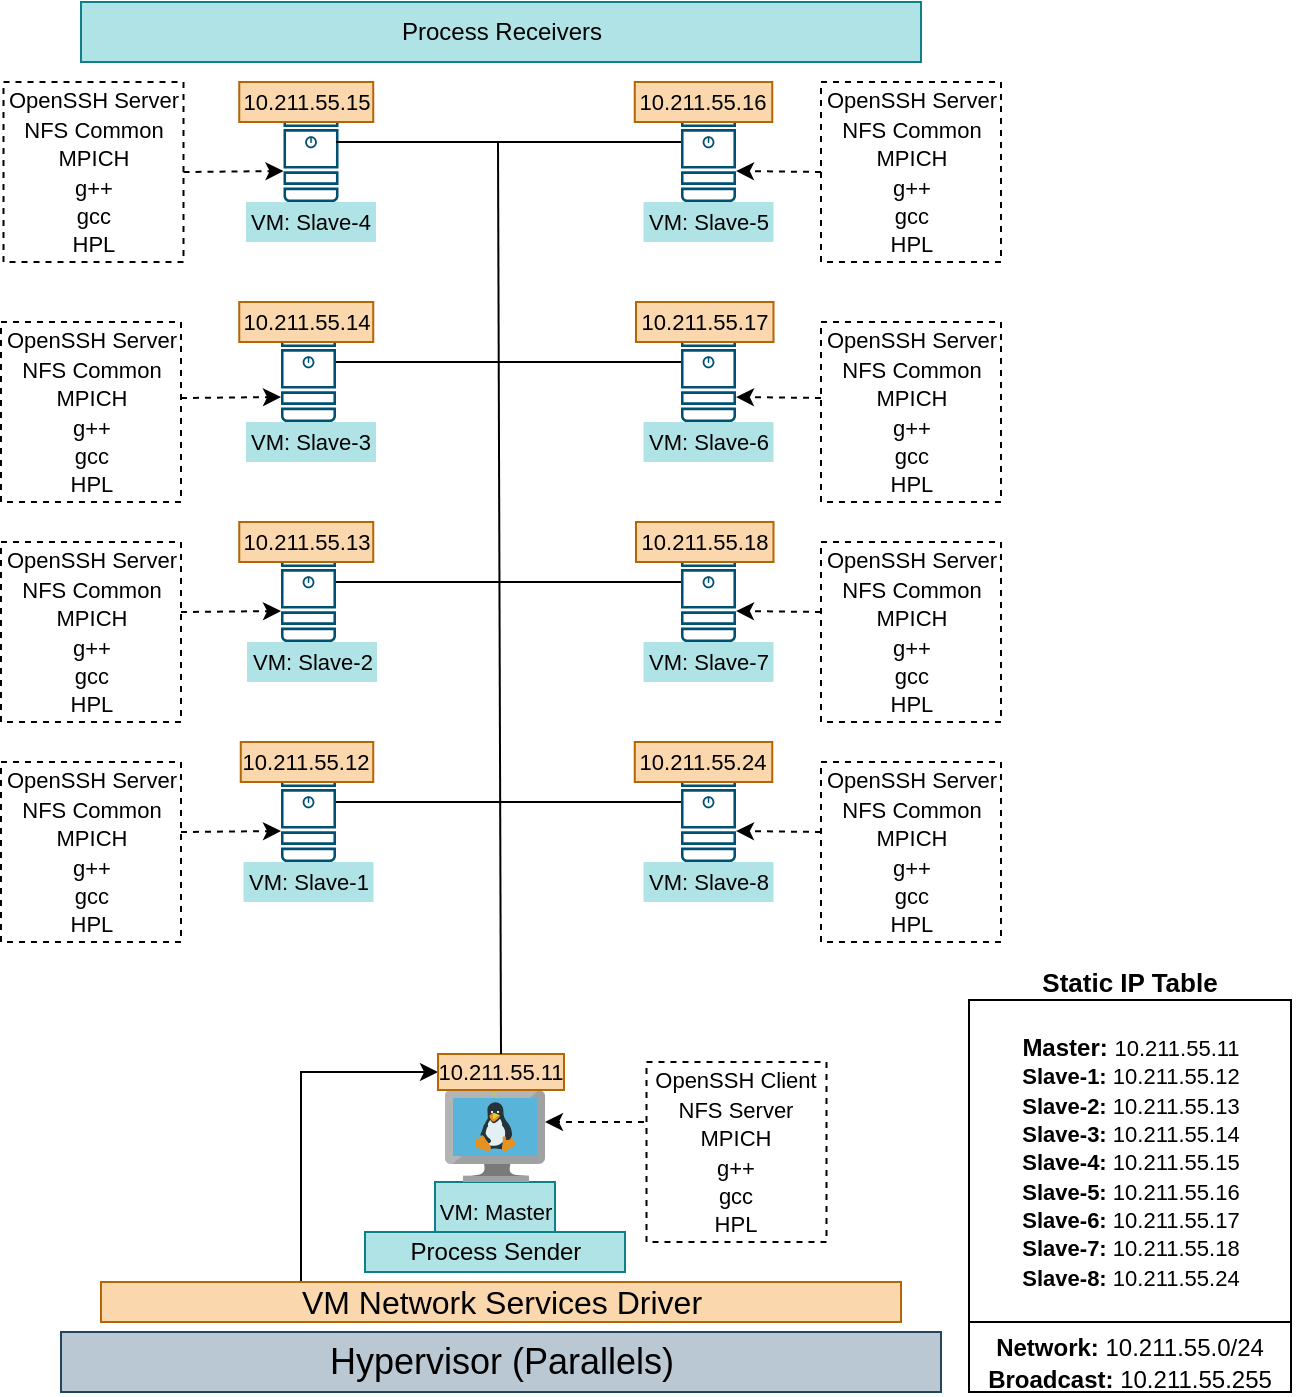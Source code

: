 <mxfile version="15.9.1" type="github">
  <diagram id="mYWKdIMTAd7vH1PwYsd7" name="Page-1">
    <mxGraphModel dx="1031" dy="2180" grid="0" gridSize="10" guides="1" tooltips="1" connect="1" arrows="1" fold="1" page="1" pageScale="1" pageWidth="827" pageHeight="1169" math="0" shadow="0">
      <root>
        <mxCell id="0" />
        <mxCell id="1" parent="0" />
        <mxCell id="PKGVwSyj7gQ8EyxbClpJ-2" value="" style="sketch=0;points=[[0.015,0.015,0],[0.985,0.015,0],[0.985,0.985,0],[0.015,0.985,0],[0.25,0,0],[0.5,0,0],[0.75,0,0],[1,0.25,0],[1,0.5,0],[1,0.75,0],[0.75,1,0],[0.5,1,0],[0.25,1,0],[0,0.75,0],[0,0.5,0],[0,0.25,0]];verticalLabelPosition=bottom;html=1;verticalAlign=top;aspect=fixed;align=center;pointerEvents=1;shape=mxgraph.cisco19.server;fillColor=#005073;strokeColor=none;" vertex="1" parent="1">
          <mxGeometry x="148.5" y="250" width="27.5" height="50" as="geometry" />
        </mxCell>
        <mxCell id="PKGVwSyj7gQ8EyxbClpJ-13" value="&lt;font style=&quot;font-size: 11px&quot;&gt;VM: Master&lt;/font&gt;" style="text;html=1;strokeColor=#0e8088;fillColor=#b0e3e6;align=center;verticalAlign=middle;whiteSpace=wrap;rounded=0;" vertex="1" parent="1">
          <mxGeometry x="225.5" y="570" width="60" height="30" as="geometry" />
        </mxCell>
        <mxCell id="PKGVwSyj7gQ8EyxbClpJ-15" value="&lt;font style=&quot;font-size: 11px&quot;&gt;OpenSSH Client&lt;br&gt;NFS Server&lt;br&gt;MPICH&lt;br&gt;g++&lt;br&gt;gcc&lt;br&gt;HPL&lt;br&gt;&lt;/font&gt;" style="whiteSpace=wrap;html=1;aspect=fixed;dashed=1;" vertex="1" parent="1">
          <mxGeometry x="331.25" y="510" width="90" height="90" as="geometry" />
        </mxCell>
        <mxCell id="PKGVwSyj7gQ8EyxbClpJ-16" value="&lt;font style=&quot;font-size: 11px&quot;&gt;OpenSSH Server&lt;br&gt;NFS Common&lt;br&gt;MPICH&lt;br&gt;g++&lt;br&gt;gcc&lt;br&gt;HPL&lt;br&gt;&lt;/font&gt;" style="whiteSpace=wrap;html=1;aspect=fixed;dashed=1;" vertex="1" parent="1">
          <mxGeometry x="8.5" y="250" width="90" height="90" as="geometry" />
        </mxCell>
        <mxCell id="PKGVwSyj7gQ8EyxbClpJ-17" value="VM: Slave-4" style="text;html=1;strokeColor=none;fillColor=#b0e3e6;align=center;verticalAlign=middle;whiteSpace=wrap;rounded=0;fontSize=11;strokeWidth=1;imageAspect=1;" vertex="1" parent="1">
          <mxGeometry x="131" y="80" width="65" height="20" as="geometry" />
        </mxCell>
        <mxCell id="PKGVwSyj7gQ8EyxbClpJ-18" value="" style="sketch=0;aspect=fixed;html=1;points=[];align=center;image;fontSize=12;image=img/lib/mscae/VM_Linux.svg;dashed=1;" vertex="1" parent="1">
          <mxGeometry x="230.5" y="524" width="50" height="46" as="geometry" />
        </mxCell>
        <mxCell id="PKGVwSyj7gQ8EyxbClpJ-32" value="" style="sketch=0;points=[[0.015,0.015,0],[0.985,0.015,0],[0.985,0.985,0],[0.015,0.985,0],[0.25,0,0],[0.5,0,0],[0.75,0,0],[1,0.25,0],[1,0.5,0],[1,0.75,0],[0.75,1,0],[0.5,1,0],[0.25,1,0],[0,0.75,0],[0,0.5,0],[0,0.25,0]];verticalLabelPosition=bottom;html=1;verticalAlign=top;aspect=fixed;align=center;pointerEvents=1;shape=mxgraph.cisco19.server;fillColor=#005073;strokeColor=none;" vertex="1" parent="1">
          <mxGeometry x="148.5" y="360" width="27.5" height="50" as="geometry" />
        </mxCell>
        <mxCell id="PKGVwSyj7gQ8EyxbClpJ-34" value="&lt;font style=&quot;font-size: 11px&quot;&gt;OpenSSH Server&lt;br&gt;NFS Common&lt;br&gt;MPICH&lt;br&gt;g++&lt;br&gt;gcc&lt;br&gt;HPL&lt;br&gt;&lt;/font&gt;" style="whiteSpace=wrap;html=1;aspect=fixed;dashed=1;" vertex="1" parent="1">
          <mxGeometry x="8.5" y="360" width="90" height="90" as="geometry" />
        </mxCell>
        <mxCell id="PKGVwSyj7gQ8EyxbClpJ-35" value="" style="sketch=0;points=[[0.015,0.015,0],[0.985,0.015,0],[0.985,0.985,0],[0.015,0.985,0],[0.25,0,0],[0.5,0,0],[0.75,0,0],[1,0.25,0],[1,0.5,0],[1,0.75,0],[0.75,1,0],[0.5,1,0],[0.25,1,0],[0,0.75,0],[0,0.5,0],[0,0.25,0]];verticalLabelPosition=bottom;html=1;verticalAlign=top;aspect=fixed;align=center;pointerEvents=1;shape=mxgraph.cisco19.server;fillColor=#005073;strokeColor=none;" vertex="1" parent="1">
          <mxGeometry x="148.5" y="140" width="27.5" height="50" as="geometry" />
        </mxCell>
        <mxCell id="PKGVwSyj7gQ8EyxbClpJ-37" value="&lt;font style=&quot;font-size: 11px&quot;&gt;OpenSSH Server&lt;br&gt;NFS Common&lt;br&gt;MPICH&lt;br&gt;g++&lt;br&gt;gcc&lt;br&gt;HPL&lt;br&gt;&lt;/font&gt;" style="whiteSpace=wrap;html=1;aspect=fixed;dashed=1;" vertex="1" parent="1">
          <mxGeometry x="8.5" y="140" width="90" height="90" as="geometry" />
        </mxCell>
        <mxCell id="PKGVwSyj7gQ8EyxbClpJ-41" value="" style="sketch=0;points=[[0.015,0.015,0],[0.985,0.015,0],[0.985,0.985,0],[0.015,0.985,0],[0.25,0,0],[0.5,0,0],[0.75,0,0],[1,0.25,0],[1,0.5,0],[1,0.75,0],[0.75,1,0],[0.5,1,0],[0.25,1,0],[0,0.75,0],[0,0.5,0],[0,0.25,0]];verticalLabelPosition=bottom;html=1;verticalAlign=top;aspect=fixed;align=center;pointerEvents=1;shape=mxgraph.cisco19.server;fillColor=#005073;strokeColor=none;" vertex="1" parent="1">
          <mxGeometry x="149.75" y="30" width="27.5" height="50" as="geometry" />
        </mxCell>
        <mxCell id="PKGVwSyj7gQ8EyxbClpJ-43" value="&lt;font style=&quot;font-size: 11px&quot;&gt;OpenSSH Server&lt;br&gt;NFS Common&lt;br&gt;MPICH&lt;br&gt;g++&lt;br&gt;gcc&lt;br&gt;HPL&lt;br&gt;&lt;/font&gt;" style="whiteSpace=wrap;html=1;aspect=fixed;dashed=1;" vertex="1" parent="1">
          <mxGeometry x="9.75" y="20" width="90" height="90" as="geometry" />
        </mxCell>
        <mxCell id="PKGVwSyj7gQ8EyxbClpJ-44" value="" style="sketch=0;points=[[0.015,0.015,0],[0.985,0.015,0],[0.985,0.985,0],[0.015,0.985,0],[0.25,0,0],[0.5,0,0],[0.75,0,0],[1,0.25,0],[1,0.5,0],[1,0.75,0],[0.75,1,0],[0.5,1,0],[0.25,1,0],[0,0.75,0],[0,0.5,0],[0,0.25,0]];verticalLabelPosition=bottom;html=1;verticalAlign=top;aspect=fixed;align=center;pointerEvents=1;shape=mxgraph.cisco19.server;fillColor=#005073;strokeColor=none;" vertex="1" parent="1">
          <mxGeometry x="348.5" y="30" width="27.5" height="50" as="geometry" />
        </mxCell>
        <mxCell id="PKGVwSyj7gQ8EyxbClpJ-46" value="&lt;font style=&quot;font-size: 11px&quot;&gt;OpenSSH Server&lt;br&gt;NFS Common&lt;br&gt;MPICH&lt;br&gt;g++&lt;br&gt;gcc&lt;br&gt;HPL&lt;br&gt;&lt;/font&gt;" style="whiteSpace=wrap;html=1;aspect=fixed;dashed=1;" vertex="1" parent="1">
          <mxGeometry x="418.5" y="20" width="90" height="90" as="geometry" />
        </mxCell>
        <mxCell id="PKGVwSyj7gQ8EyxbClpJ-49" value="&lt;font style=&quot;font-size: 18px&quot;&gt;Hypervisor (Parallels)&lt;/font&gt;" style="rounded=0;whiteSpace=wrap;html=1;fontSize=11;fillColor=#bac8d3;strokeColor=#23445d;" vertex="1" parent="1">
          <mxGeometry x="38.5" y="645" width="440" height="30" as="geometry" />
        </mxCell>
        <mxCell id="PKGVwSyj7gQ8EyxbClpJ-115" style="edgeStyle=orthogonalEdgeStyle;rounded=0;orthogonalLoop=1;jettySize=auto;html=1;exitX=0;exitY=0.5;exitDx=0;exitDy=0;entryX=0.25;entryY=0;entryDx=0;entryDy=0;fontSize=12;startArrow=classic;startFill=1;endArrow=none;endFill=0;" edge="1" parent="1" source="PKGVwSyj7gQ8EyxbClpJ-70" target="PKGVwSyj7gQ8EyxbClpJ-50">
          <mxGeometry relative="1" as="geometry">
            <Array as="points">
              <mxPoint x="159" y="515" />
            </Array>
          </mxGeometry>
        </mxCell>
        <mxCell id="PKGVwSyj7gQ8EyxbClpJ-50" value="&lt;font style=&quot;font-size: 16px&quot;&gt;VM Network Services Driver&lt;/font&gt;" style="rounded=0;whiteSpace=wrap;html=1;fontSize=18;fillColor=#fad7ac;strokeColor=#b46504;" vertex="1" parent="1">
          <mxGeometry x="58.5" y="620" width="400" height="20" as="geometry" />
        </mxCell>
        <mxCell id="PKGVwSyj7gQ8EyxbClpJ-54" value="" style="sketch=0;points=[[0.015,0.015,0],[0.985,0.015,0],[0.985,0.985,0],[0.015,0.985,0],[0.25,0,0],[0.5,0,0],[0.75,0,0],[1,0.25,0],[1,0.5,0],[1,0.75,0],[0.75,1,0],[0.5,1,0],[0.25,1,0],[0,0.75,0],[0,0.5,0],[0,0.25,0]];verticalLabelPosition=bottom;html=1;verticalAlign=top;aspect=fixed;align=center;pointerEvents=1;shape=mxgraph.cisco19.server;fillColor=#005073;strokeColor=none;" vertex="1" parent="1">
          <mxGeometry x="348.5" y="140" width="27.5" height="50" as="geometry" />
        </mxCell>
        <mxCell id="PKGVwSyj7gQ8EyxbClpJ-56" value="&lt;font style=&quot;font-size: 11px&quot;&gt;OpenSSH Server&lt;br&gt;NFS Common&lt;br&gt;MPICH&lt;br&gt;g++&lt;br&gt;gcc&lt;br&gt;HPL&lt;br&gt;&lt;/font&gt;" style="whiteSpace=wrap;html=1;aspect=fixed;dashed=1;" vertex="1" parent="1">
          <mxGeometry x="418.5" y="140" width="90" height="90" as="geometry" />
        </mxCell>
        <mxCell id="PKGVwSyj7gQ8EyxbClpJ-57" value="" style="sketch=0;points=[[0.015,0.015,0],[0.985,0.015,0],[0.985,0.985,0],[0.015,0.985,0],[0.25,0,0],[0.5,0,0],[0.75,0,0],[1,0.25,0],[1,0.5,0],[1,0.75,0],[0.75,1,0],[0.5,1,0],[0.25,1,0],[0,0.75,0],[0,0.5,0],[0,0.25,0]];verticalLabelPosition=bottom;html=1;verticalAlign=top;aspect=fixed;align=center;pointerEvents=1;shape=mxgraph.cisco19.server;fillColor=#005073;strokeColor=none;" vertex="1" parent="1">
          <mxGeometry x="348.5" y="250" width="27.5" height="50" as="geometry" />
        </mxCell>
        <mxCell id="PKGVwSyj7gQ8EyxbClpJ-59" value="&lt;font style=&quot;font-size: 11px&quot;&gt;OpenSSH Server&lt;br&gt;NFS Common&lt;br&gt;MPICH&lt;br&gt;g++&lt;br&gt;gcc&lt;br&gt;HPL&lt;br&gt;&lt;/font&gt;" style="whiteSpace=wrap;html=1;aspect=fixed;dashed=1;" vertex="1" parent="1">
          <mxGeometry x="418.5" y="250" width="90" height="90" as="geometry" />
        </mxCell>
        <mxCell id="PKGVwSyj7gQ8EyxbClpJ-60" value="" style="sketch=0;points=[[0.015,0.015,0],[0.985,0.015,0],[0.985,0.985,0],[0.015,0.985,0],[0.25,0,0],[0.5,0,0],[0.75,0,0],[1,0.25,0],[1,0.5,0],[1,0.75,0],[0.75,1,0],[0.5,1,0],[0.25,1,0],[0,0.75,0],[0,0.5,0],[0,0.25,0]];verticalLabelPosition=bottom;html=1;verticalAlign=top;aspect=fixed;align=center;pointerEvents=1;shape=mxgraph.cisco19.server;fillColor=#005073;strokeColor=none;" vertex="1" parent="1">
          <mxGeometry x="348.5" y="360" width="27.5" height="50" as="geometry" />
        </mxCell>
        <mxCell id="PKGVwSyj7gQ8EyxbClpJ-62" value="&lt;font style=&quot;font-size: 11px&quot;&gt;OpenSSH Server&lt;br&gt;NFS Common&lt;br&gt;MPICH&lt;br&gt;g++&lt;br&gt;gcc&lt;br&gt;HPL&lt;br&gt;&lt;/font&gt;" style="whiteSpace=wrap;html=1;aspect=fixed;dashed=1;" vertex="1" parent="1">
          <mxGeometry x="418.5" y="360" width="90" height="90" as="geometry" />
        </mxCell>
        <mxCell id="PKGVwSyj7gQ8EyxbClpJ-63" value="VM: Slave-3" style="text;html=1;strokeColor=none;fillColor=#b0e3e6;align=center;verticalAlign=middle;whiteSpace=wrap;rounded=0;fontSize=11;" vertex="1" parent="1">
          <mxGeometry x="131" y="190" width="65" height="20" as="geometry" />
        </mxCell>
        <mxCell id="PKGVwSyj7gQ8EyxbClpJ-64" value="VM: Slave-2" style="text;html=1;strokeColor=none;fillColor=#b0e3e6;align=center;verticalAlign=middle;whiteSpace=wrap;rounded=0;dashed=1;fontSize=11;" vertex="1" parent="1">
          <mxGeometry x="131.5" y="300" width="65" height="20" as="geometry" />
        </mxCell>
        <mxCell id="PKGVwSyj7gQ8EyxbClpJ-65" value="VM: Slave-1" style="text;html=1;strokeColor=none;fillColor=#b0e3e6;align=center;verticalAlign=middle;whiteSpace=wrap;rounded=0;dashed=1;fontSize=11;" vertex="1" parent="1">
          <mxGeometry x="129.75" y="410" width="65" height="20" as="geometry" />
        </mxCell>
        <mxCell id="PKGVwSyj7gQ8EyxbClpJ-66" value="VM: Slave-5" style="text;html=1;strokeColor=none;fillColor=#b0e3e6;align=center;verticalAlign=middle;whiteSpace=wrap;rounded=0;dashed=1;fontSize=11;" vertex="1" parent="1">
          <mxGeometry x="329.75" y="80" width="65" height="20" as="geometry" />
        </mxCell>
        <mxCell id="PKGVwSyj7gQ8EyxbClpJ-67" value="VM: Slave-6" style="text;html=1;strokeColor=none;fillColor=#b0e3e6;align=center;verticalAlign=middle;whiteSpace=wrap;rounded=0;dashed=1;fontSize=11;" vertex="1" parent="1">
          <mxGeometry x="329.75" y="190" width="65" height="20" as="geometry" />
        </mxCell>
        <mxCell id="PKGVwSyj7gQ8EyxbClpJ-68" value="VM: Slave-7" style="text;html=1;strokeColor=none;fillColor=#b0e3e6;align=center;verticalAlign=middle;whiteSpace=wrap;rounded=0;dashed=1;fontSize=11;" vertex="1" parent="1">
          <mxGeometry x="329.75" y="300" width="65" height="20" as="geometry" />
        </mxCell>
        <mxCell id="PKGVwSyj7gQ8EyxbClpJ-69" value="VM: Slave-8" style="text;html=1;strokeColor=none;fillColor=#b0e3e6;align=center;verticalAlign=middle;whiteSpace=wrap;rounded=0;dashed=1;fontSize=11;" vertex="1" parent="1">
          <mxGeometry x="329.75" y="410" width="65" height="20" as="geometry" />
        </mxCell>
        <mxCell id="PKGVwSyj7gQ8EyxbClpJ-70" value="10.211.55.11" style="text;html=1;strokeColor=#b46504;fillColor=#fad7ac;align=center;verticalAlign=middle;whiteSpace=wrap;rounded=0;fontSize=11;" vertex="1" parent="1">
          <mxGeometry x="227" y="506" width="63" height="18" as="geometry" />
        </mxCell>
        <mxCell id="PKGVwSyj7gQ8EyxbClpJ-72" value="10.211.55.12" style="text;html=1;strokeColor=#b46504;fillColor=#fad7ac;align=center;verticalAlign=middle;whiteSpace=wrap;rounded=0;fontSize=11;" vertex="1" parent="1">
          <mxGeometry x="128.38" y="350" width="66.25" height="20" as="geometry" />
        </mxCell>
        <mxCell id="PKGVwSyj7gQ8EyxbClpJ-73" value="10.211.55.13" style="text;html=1;strokeColor=#b46504;fillColor=#fad7ac;align=center;verticalAlign=middle;whiteSpace=wrap;rounded=0;fontSize=11;" vertex="1" parent="1">
          <mxGeometry x="127.63" y="240" width="67" height="20" as="geometry" />
        </mxCell>
        <mxCell id="PKGVwSyj7gQ8EyxbClpJ-74" value="10.211.55.14" style="text;html=1;strokeColor=#b46504;fillColor=#fad7ac;align=center;verticalAlign=middle;whiteSpace=wrap;rounded=0;fontSize=11;" vertex="1" parent="1">
          <mxGeometry x="127.63" y="130" width="67" height="20" as="geometry" />
        </mxCell>
        <mxCell id="PKGVwSyj7gQ8EyxbClpJ-75" value="10.211.55.15" style="text;html=1;strokeColor=#b46504;fillColor=#fad7ac;align=center;verticalAlign=middle;whiteSpace=wrap;rounded=0;fontSize=11;" vertex="1" parent="1">
          <mxGeometry x="127.63" y="20" width="67" height="20" as="geometry" />
        </mxCell>
        <mxCell id="PKGVwSyj7gQ8EyxbClpJ-76" value="10.211.55.16" style="text;html=1;strokeColor=#b46504;fillColor=#fad7ac;align=center;verticalAlign=middle;whiteSpace=wrap;rounded=0;fontSize=11;" vertex="1" parent="1">
          <mxGeometry x="325.38" y="20" width="68.75" height="20" as="geometry" />
        </mxCell>
        <mxCell id="PKGVwSyj7gQ8EyxbClpJ-77" value="10.211.55.17" style="text;html=1;strokeColor=#b46504;fillColor=#fad7ac;align=center;verticalAlign=middle;whiteSpace=wrap;rounded=0;fontSize=11;" vertex="1" parent="1">
          <mxGeometry x="326" y="130" width="68.75" height="20" as="geometry" />
        </mxCell>
        <mxCell id="PKGVwSyj7gQ8EyxbClpJ-78" value="10.211.55.18" style="text;html=1;strokeColor=#b46504;fillColor=#fad7ac;align=center;verticalAlign=middle;whiteSpace=wrap;rounded=0;fontSize=11;" vertex="1" parent="1">
          <mxGeometry x="326" y="240" width="68.75" height="20" as="geometry" />
        </mxCell>
        <mxCell id="PKGVwSyj7gQ8EyxbClpJ-79" value="10.211.55.24" style="text;html=1;strokeColor=#b46504;fillColor=#fad7ac;align=center;verticalAlign=middle;whiteSpace=wrap;rounded=0;fontSize=11;" vertex="1" parent="1">
          <mxGeometry x="325.38" y="350" width="68.75" height="20" as="geometry" />
        </mxCell>
        <mxCell id="PKGVwSyj7gQ8EyxbClpJ-80" value="" style="endArrow=none;html=1;rounded=0;fontSize=11;exitX=0.5;exitY=0;exitDx=0;exitDy=0;" edge="1" parent="1" source="PKGVwSyj7gQ8EyxbClpJ-70">
          <mxGeometry width="50" height="50" relative="1" as="geometry">
            <mxPoint x="257" y="500" as="sourcePoint" />
            <mxPoint x="257" y="50" as="targetPoint" />
          </mxGeometry>
        </mxCell>
        <mxCell id="PKGVwSyj7gQ8EyxbClpJ-83" style="edgeStyle=orthogonalEdgeStyle;rounded=0;orthogonalLoop=1;jettySize=auto;html=1;exitX=0;exitY=0.5;exitDx=0;exitDy=0;exitPerimeter=0;fontSize=11;entryX=1;entryY=0.5;entryDx=0;entryDy=0;entryPerimeter=0;endArrow=none;endFill=0;" edge="1" parent="1">
          <mxGeometry relative="1" as="geometry">
            <mxPoint x="176" y="160" as="targetPoint" />
            <mxPoint x="348.5" y="160" as="sourcePoint" />
          </mxGeometry>
        </mxCell>
        <mxCell id="PKGVwSyj7gQ8EyxbClpJ-84" style="edgeStyle=orthogonalEdgeStyle;rounded=0;orthogonalLoop=1;jettySize=auto;html=1;exitX=0;exitY=0.5;exitDx=0;exitDy=0;exitPerimeter=0;fontSize=11;entryX=1;entryY=0.5;entryDx=0;entryDy=0;entryPerimeter=0;endArrow=none;endFill=0;" edge="1" parent="1">
          <mxGeometry relative="1" as="geometry">
            <mxPoint x="176" y="50" as="targetPoint" />
            <mxPoint x="348.5" y="50" as="sourcePoint" />
          </mxGeometry>
        </mxCell>
        <mxCell id="PKGVwSyj7gQ8EyxbClpJ-85" style="edgeStyle=orthogonalEdgeStyle;rounded=0;orthogonalLoop=1;jettySize=auto;html=1;exitX=0;exitY=0.5;exitDx=0;exitDy=0;exitPerimeter=0;fontSize=11;entryX=1;entryY=0.5;entryDx=0;entryDy=0;entryPerimeter=0;endArrow=none;endFill=0;" edge="1" parent="1">
          <mxGeometry relative="1" as="geometry">
            <mxPoint x="176" y="270" as="targetPoint" />
            <mxPoint x="348.5" y="270" as="sourcePoint" />
          </mxGeometry>
        </mxCell>
        <mxCell id="PKGVwSyj7gQ8EyxbClpJ-86" style="edgeStyle=orthogonalEdgeStyle;rounded=0;orthogonalLoop=1;jettySize=auto;html=1;exitX=0;exitY=0.5;exitDx=0;exitDy=0;exitPerimeter=0;fontSize=11;entryX=1;entryY=0.5;entryDx=0;entryDy=0;entryPerimeter=0;endArrow=none;endFill=0;" edge="1" parent="1">
          <mxGeometry relative="1" as="geometry">
            <mxPoint x="176" y="380" as="targetPoint" />
            <mxPoint x="348.5" y="380" as="sourcePoint" />
          </mxGeometry>
        </mxCell>
        <mxCell id="PKGVwSyj7gQ8EyxbClpJ-88" value="&lt;font style=&quot;font-size: 12px&quot;&gt;Process Receivers&lt;/font&gt;" style="rounded=0;whiteSpace=wrap;html=1;fontSize=11;fillColor=#b0e3e6;strokeColor=#0e8088;" vertex="1" parent="1">
          <mxGeometry x="48.5" y="-20" width="420" height="30" as="geometry" />
        </mxCell>
        <mxCell id="PKGVwSyj7gQ8EyxbClpJ-96" value="" style="endArrow=classic;html=1;rounded=0;fontSize=12;entryX=0;entryY=0.75;entryDx=0;entryDy=0;entryPerimeter=0;dashed=1;" edge="1" parent="1" target="PKGVwSyj7gQ8EyxbClpJ-35">
          <mxGeometry width="50" height="50" relative="1" as="geometry">
            <mxPoint x="98.5" y="178" as="sourcePoint" />
            <mxPoint x="115.5" y="150" as="targetPoint" />
          </mxGeometry>
        </mxCell>
        <mxCell id="PKGVwSyj7gQ8EyxbClpJ-98" value="" style="endArrow=classic;html=1;rounded=0;fontSize=12;entryX=0;entryY=0.75;entryDx=0;entryDy=0;entryPerimeter=0;dashed=1;" edge="1" parent="1">
          <mxGeometry width="50" height="50" relative="1" as="geometry">
            <mxPoint x="99.75" y="65" as="sourcePoint" />
            <mxPoint x="149.75" y="64.5" as="targetPoint" />
          </mxGeometry>
        </mxCell>
        <mxCell id="PKGVwSyj7gQ8EyxbClpJ-99" value="" style="endArrow=classic;html=1;rounded=0;fontSize=12;entryX=0;entryY=0.75;entryDx=0;entryDy=0;entryPerimeter=0;dashed=1;" edge="1" parent="1">
          <mxGeometry width="50" height="50" relative="1" as="geometry">
            <mxPoint x="98.5" y="285" as="sourcePoint" />
            <mxPoint x="148.5" y="284.5" as="targetPoint" />
          </mxGeometry>
        </mxCell>
        <mxCell id="PKGVwSyj7gQ8EyxbClpJ-101" value="" style="endArrow=classic;html=1;rounded=0;fontSize=12;entryX=0;entryY=0.75;entryDx=0;entryDy=0;entryPerimeter=0;dashed=1;" edge="1" parent="1">
          <mxGeometry width="50" height="50" relative="1" as="geometry">
            <mxPoint x="98.5" y="395" as="sourcePoint" />
            <mxPoint x="148.5" y="394.5" as="targetPoint" />
          </mxGeometry>
        </mxCell>
        <mxCell id="PKGVwSyj7gQ8EyxbClpJ-102" value="" style="endArrow=classic;html=1;rounded=0;fontSize=12;entryX=0;entryY=0.75;entryDx=0;entryDy=0;entryPerimeter=0;dashed=1;" edge="1" parent="1">
          <mxGeometry width="50" height="50" relative="1" as="geometry">
            <mxPoint x="418.5" y="65" as="sourcePoint" />
            <mxPoint x="376" y="64.5" as="targetPoint" />
          </mxGeometry>
        </mxCell>
        <mxCell id="PKGVwSyj7gQ8EyxbClpJ-105" value="" style="endArrow=classic;html=1;rounded=0;fontSize=12;entryX=1;entryY=0.75;entryDx=0;entryDy=0;entryPerimeter=0;dashed=1;" edge="1" parent="1" target="PKGVwSyj7gQ8EyxbClpJ-54">
          <mxGeometry width="50" height="50" relative="1" as="geometry">
            <mxPoint x="418.5" y="178" as="sourcePoint" />
            <mxPoint x="386" y="74.5" as="targetPoint" />
          </mxGeometry>
        </mxCell>
        <mxCell id="PKGVwSyj7gQ8EyxbClpJ-108" value="" style="endArrow=classic;html=1;rounded=0;fontSize=12;entryX=1;entryY=0.75;entryDx=0;entryDy=0;entryPerimeter=0;dashed=1;" edge="1" parent="1">
          <mxGeometry width="50" height="50" relative="1" as="geometry">
            <mxPoint x="418.5" y="285" as="sourcePoint" />
            <mxPoint x="376" y="284.5" as="targetPoint" />
          </mxGeometry>
        </mxCell>
        <mxCell id="PKGVwSyj7gQ8EyxbClpJ-109" value="" style="endArrow=classic;html=1;rounded=0;fontSize=12;entryX=1;entryY=0.75;entryDx=0;entryDy=0;entryPerimeter=0;dashed=1;" edge="1" parent="1">
          <mxGeometry width="50" height="50" relative="1" as="geometry">
            <mxPoint x="418.5" y="395" as="sourcePoint" />
            <mxPoint x="376" y="394.5" as="targetPoint" />
          </mxGeometry>
        </mxCell>
        <mxCell id="PKGVwSyj7gQ8EyxbClpJ-110" value="&lt;font style=&quot;font-size: 12px&quot;&gt;Process Sender&lt;/font&gt;" style="rounded=0;whiteSpace=wrap;html=1;fontSize=11;fillColor=#b0e3e6;strokeColor=#0e8088;" vertex="1" parent="1">
          <mxGeometry x="190.5" y="595" width="130" height="20" as="geometry" />
        </mxCell>
        <mxCell id="PKGVwSyj7gQ8EyxbClpJ-113" value="" style="endArrow=classic;html=1;rounded=0;fontSize=12;entryX=1;entryY=0.75;entryDx=0;entryDy=0;entryPerimeter=0;dashed=1;" edge="1" parent="1">
          <mxGeometry width="50" height="50" relative="1" as="geometry">
            <mxPoint x="330" y="540" as="sourcePoint" />
            <mxPoint x="280.5" y="540" as="targetPoint" />
          </mxGeometry>
        </mxCell>
        <mxCell id="PKGVwSyj7gQ8EyxbClpJ-117" value="&lt;b&gt;Master:&amp;nbsp;&lt;/b&gt;&lt;span style=&quot;font-size: 11px&quot;&gt;10.211.55.11&lt;br&gt;&lt;b&gt;Slave-1:&lt;/b&gt;&amp;nbsp;&lt;/span&gt;&lt;span style=&quot;font-size: 11px&quot;&gt;10.211.55.12&lt;br&gt;&lt;/span&gt;&lt;span style=&quot;font-size: 11px&quot;&gt;&lt;b&gt;Slave-2:&lt;/b&gt;&amp;nbsp;&lt;/span&gt;&lt;span style=&quot;font-size: 11px&quot;&gt;10.211.55.13&lt;/span&gt;&lt;span style=&quot;font-size: 11px&quot;&gt;&lt;br&gt;&lt;/span&gt;&lt;span style=&quot;font-size: 11px&quot;&gt;&lt;b&gt;Slave-3:&lt;/b&gt;&amp;nbsp;&lt;/span&gt;&lt;span style=&quot;font-size: 11px&quot;&gt;10.211.55.14&lt;/span&gt;&lt;span style=&quot;font-size: 11px&quot;&gt;&lt;br&gt;&lt;/span&gt;&lt;span style=&quot;font-size: 11px&quot;&gt;&lt;b&gt;Slave-4:&lt;/b&gt;&amp;nbsp;&lt;/span&gt;&lt;span style=&quot;font-size: 11px&quot;&gt;10.211.55.15&lt;/span&gt;&lt;span style=&quot;font-size: 11px&quot;&gt;&lt;br&gt;&lt;/span&gt;&lt;span style=&quot;font-size: 11px&quot;&gt;&lt;b&gt;Slave-5:&lt;/b&gt;&amp;nbsp;&lt;/span&gt;&lt;span style=&quot;font-size: 11px&quot;&gt;10.211.55.16&lt;/span&gt;&lt;span style=&quot;font-size: 11px&quot;&gt;&lt;br&gt;&lt;/span&gt;&lt;span style=&quot;font-size: 11px&quot;&gt;&lt;b&gt;Slave-6:&lt;/b&gt;&amp;nbsp;&lt;/span&gt;&lt;span style=&quot;font-size: 11px&quot;&gt;10.211.55.17&lt;/span&gt;&lt;span style=&quot;font-size: 11px&quot;&gt;&lt;br&gt;&lt;/span&gt;&lt;span style=&quot;font-size: 11px&quot;&gt;&lt;b&gt;Slave-7:&lt;/b&gt;&amp;nbsp;&lt;/span&gt;&lt;span style=&quot;font-size: 11px&quot;&gt;10.211.55.18&lt;/span&gt;&lt;span style=&quot;font-size: 11px&quot;&gt;&lt;br&gt;&lt;/span&gt;&lt;span style=&quot;font-size: 11px&quot;&gt;&lt;b&gt;Slave-8:&lt;/b&gt;&amp;nbsp;&lt;/span&gt;&lt;span style=&quot;font-size: 11px&quot;&gt;10.211.55.24&lt;/span&gt;&lt;span style=&quot;font-size: 11px&quot;&gt;&lt;br&gt;&lt;/span&gt;" style="whiteSpace=wrap;html=1;aspect=fixed;rounded=0;fontSize=12;strokeColor=default;strokeWidth=1;fillColor=default;gradientColor=none;align=center;" vertex="1" parent="1">
          <mxGeometry x="492.5" y="479" width="161" height="161" as="geometry" />
        </mxCell>
        <mxCell id="PKGVwSyj7gQ8EyxbClpJ-118" value="&lt;font style=&quot;font-size: 13px&quot;&gt;&lt;b&gt;Static IP Table&lt;/b&gt;&lt;/font&gt;" style="text;html=1;strokeColor=none;fillColor=none;align=center;verticalAlign=middle;whiteSpace=wrap;rounded=0;fontSize=12;" vertex="1" parent="1">
          <mxGeometry x="526.25" y="460" width="93.5" height="19" as="geometry" />
        </mxCell>
        <mxCell id="PKGVwSyj7gQ8EyxbClpJ-119" value="&lt;b style=&quot;font-size: 12px&quot;&gt;Network:&amp;nbsp;&lt;/b&gt;&lt;span style=&quot;font-size: 12px&quot;&gt;10.211.55.0/24&lt;/span&gt;&lt;br style=&quot;font-size: 12px&quot;&gt;&lt;b style=&quot;font-size: 12px&quot;&gt;Broadcast:&lt;/b&gt;&lt;span style=&quot;font-size: 12px&quot;&gt;&amp;nbsp;10.211.55.255&lt;/span&gt;" style="text;html=1;strokeColor=none;fillColor=none;align=center;verticalAlign=middle;whiteSpace=wrap;rounded=0;fontSize=13;" vertex="1" parent="1">
          <mxGeometry x="543" y="645" width="60" height="30" as="geometry" />
        </mxCell>
        <mxCell id="PKGVwSyj7gQ8EyxbClpJ-121" style="edgeStyle=orthogonalEdgeStyle;rounded=0;orthogonalLoop=1;jettySize=auto;html=1;exitX=0;exitY=1;exitDx=0;exitDy=0;entryX=1;entryY=1;entryDx=0;entryDy=0;fontSize=13;startArrow=none;startFill=0;endArrow=none;endFill=0;" edge="1" parent="1" source="PKGVwSyj7gQ8EyxbClpJ-117" target="PKGVwSyj7gQ8EyxbClpJ-117">
          <mxGeometry relative="1" as="geometry">
            <Array as="points">
              <mxPoint x="493" y="675" />
              <mxPoint x="654" y="675" />
            </Array>
          </mxGeometry>
        </mxCell>
      </root>
    </mxGraphModel>
  </diagram>
</mxfile>
